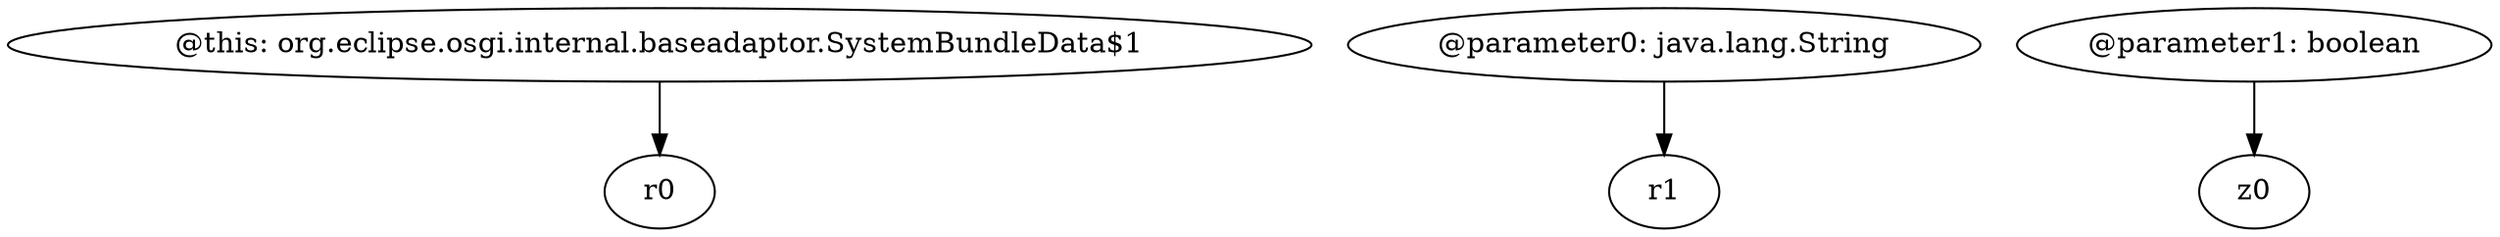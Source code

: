 digraph g {
0[label="@this: org.eclipse.osgi.internal.baseadaptor.SystemBundleData$1"]
1[label="r0"]
0->1[label=""]
2[label="@parameter0: java.lang.String"]
3[label="r1"]
2->3[label=""]
4[label="@parameter1: boolean"]
5[label="z0"]
4->5[label=""]
}